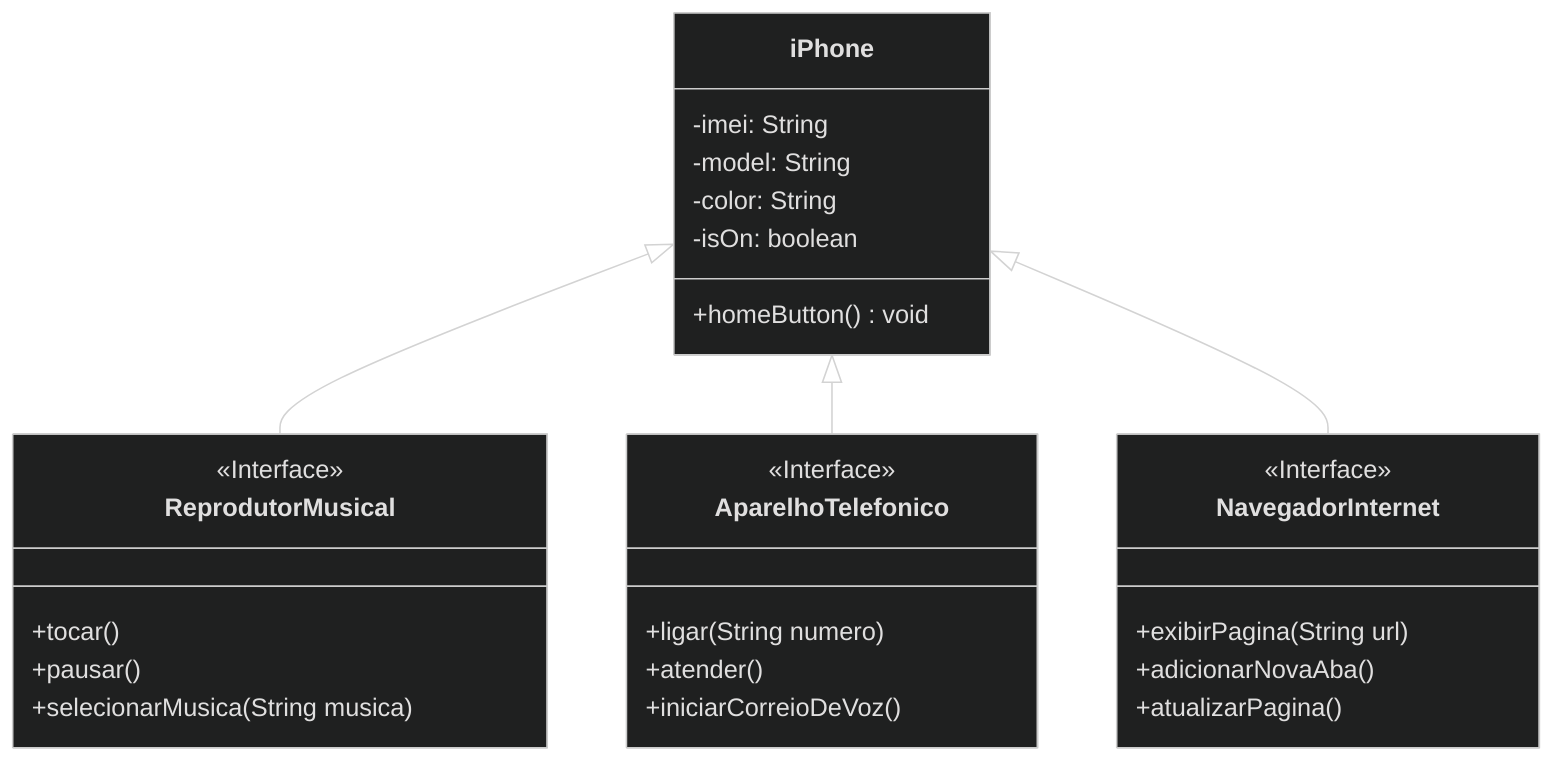 ---
config:
  theme: dark
---
classDiagram
direction TB
    class ReprodutorMusical {
	    +tocar()
	    +pausar()
	    +selecionarMusica(String musica)
    }
    class AparelhoTelefonico {
	    +ligar(String numero)
	    +atender()
	    +iniciarCorreioDeVoz()
    }
    class NavegadorInternet {
	    +exibirPagina(String url)
	    +adicionarNovaAba()
	    +atualizarPagina()
    }
    class iPhone {
	    -imei: String
	    -model: String
	    -color: String
	    -isOn: boolean
	    +homeButton() void
    }

	<<Interface>> ReprodutorMusical
	<<Interface>> AparelhoTelefonico
	<<Interface>> NavegadorInternet

    iPhone <|-- ReprodutorMusical
    iPhone <|-- AparelhoTelefonico
    iPhone <|-- NavegadorInternet